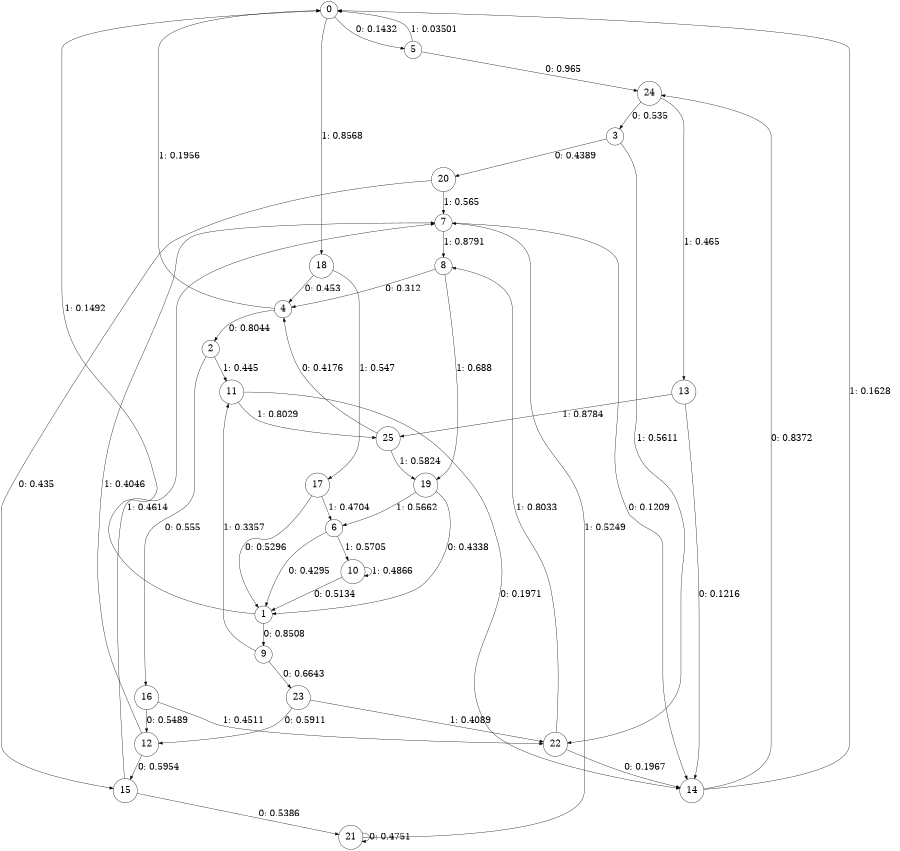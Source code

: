 digraph "ch22faceL6" {
size = "6,8.5";
ratio = "fill";
node [shape = circle];
node [fontsize = 24];
edge [fontsize = 24];
0 -> 5 [label = "0: 0.1432   "];
0 -> 18 [label = "1: 0.8568   "];
1 -> 9 [label = "0: 0.8508   "];
1 -> 0 [label = "1: 0.1492   "];
2 -> 16 [label = "0: 0.555    "];
2 -> 11 [label = "1: 0.445    "];
3 -> 20 [label = "0: 0.4389   "];
3 -> 22 [label = "1: 0.5611   "];
4 -> 2 [label = "0: 0.8044   "];
4 -> 0 [label = "1: 0.1956   "];
5 -> 24 [label = "0: 0.965    "];
5 -> 0 [label = "1: 0.03501  "];
6 -> 1 [label = "0: 0.4295   "];
6 -> 10 [label = "1: 0.5705   "];
7 -> 14 [label = "0: 0.1209   "];
7 -> 8 [label = "1: 0.8791   "];
8 -> 4 [label = "0: 0.312    "];
8 -> 19 [label = "1: 0.688    "];
9 -> 23 [label = "0: 0.6643   "];
9 -> 11 [label = "1: 0.3357   "];
10 -> 1 [label = "0: 0.5134   "];
10 -> 10 [label = "1: 0.4866   "];
11 -> 14 [label = "0: 0.1971   "];
11 -> 25 [label = "1: 0.8029   "];
12 -> 15 [label = "0: 0.5954   "];
12 -> 7 [label = "1: 0.4046   "];
13 -> 14 [label = "0: 0.1216   "];
13 -> 25 [label = "1: 0.8784   "];
14 -> 24 [label = "0: 0.8372   "];
14 -> 0 [label = "1: 0.1628   "];
15 -> 21 [label = "0: 0.5386   "];
15 -> 7 [label = "1: 0.4614   "];
16 -> 12 [label = "0: 0.5489   "];
16 -> 22 [label = "1: 0.4511   "];
17 -> 1 [label = "0: 0.5296   "];
17 -> 6 [label = "1: 0.4704   "];
18 -> 4 [label = "0: 0.453    "];
18 -> 17 [label = "1: 0.547    "];
19 -> 1 [label = "0: 0.4338   "];
19 -> 6 [label = "1: 0.5662   "];
20 -> 15 [label = "0: 0.435    "];
20 -> 7 [label = "1: 0.565    "];
21 -> 21 [label = "0: 0.4751   "];
21 -> 7 [label = "1: 0.5249   "];
22 -> 14 [label = "0: 0.1967   "];
22 -> 8 [label = "1: 0.8033   "];
23 -> 12 [label = "0: 0.5911   "];
23 -> 22 [label = "1: 0.4089   "];
24 -> 3 [label = "0: 0.535    "];
24 -> 13 [label = "1: 0.465    "];
25 -> 4 [label = "0: 0.4176   "];
25 -> 19 [label = "1: 0.5824   "];
}